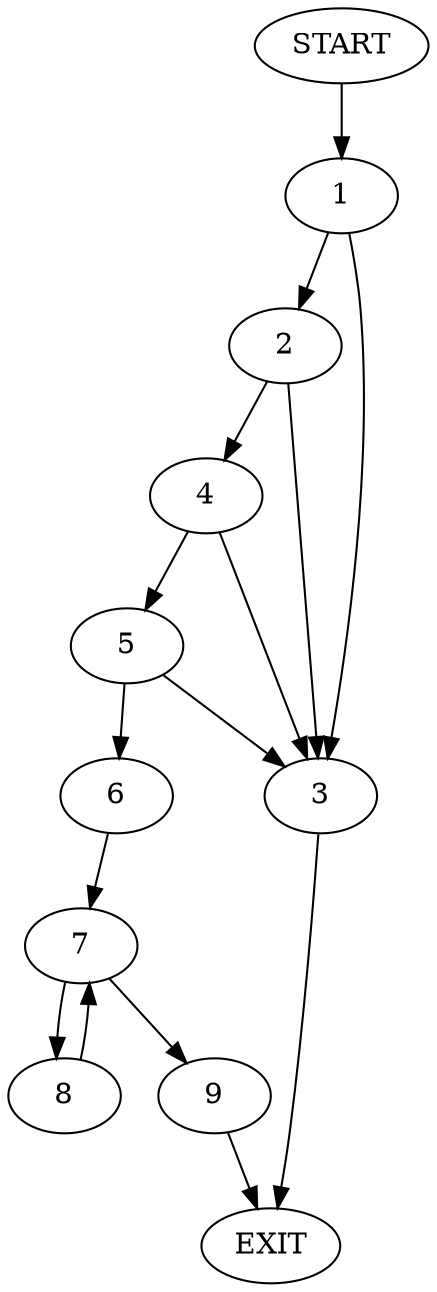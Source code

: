 digraph {
0 [label="START"]
10 [label="EXIT"]
0 -> 1
1 -> 2
1 -> 3
2 -> 4
2 -> 3
3 -> 10
4 -> 5
4 -> 3
5 -> 3
5 -> 6
6 -> 7
7 -> 8
7 -> 9
9 -> 10
8 -> 7
}

